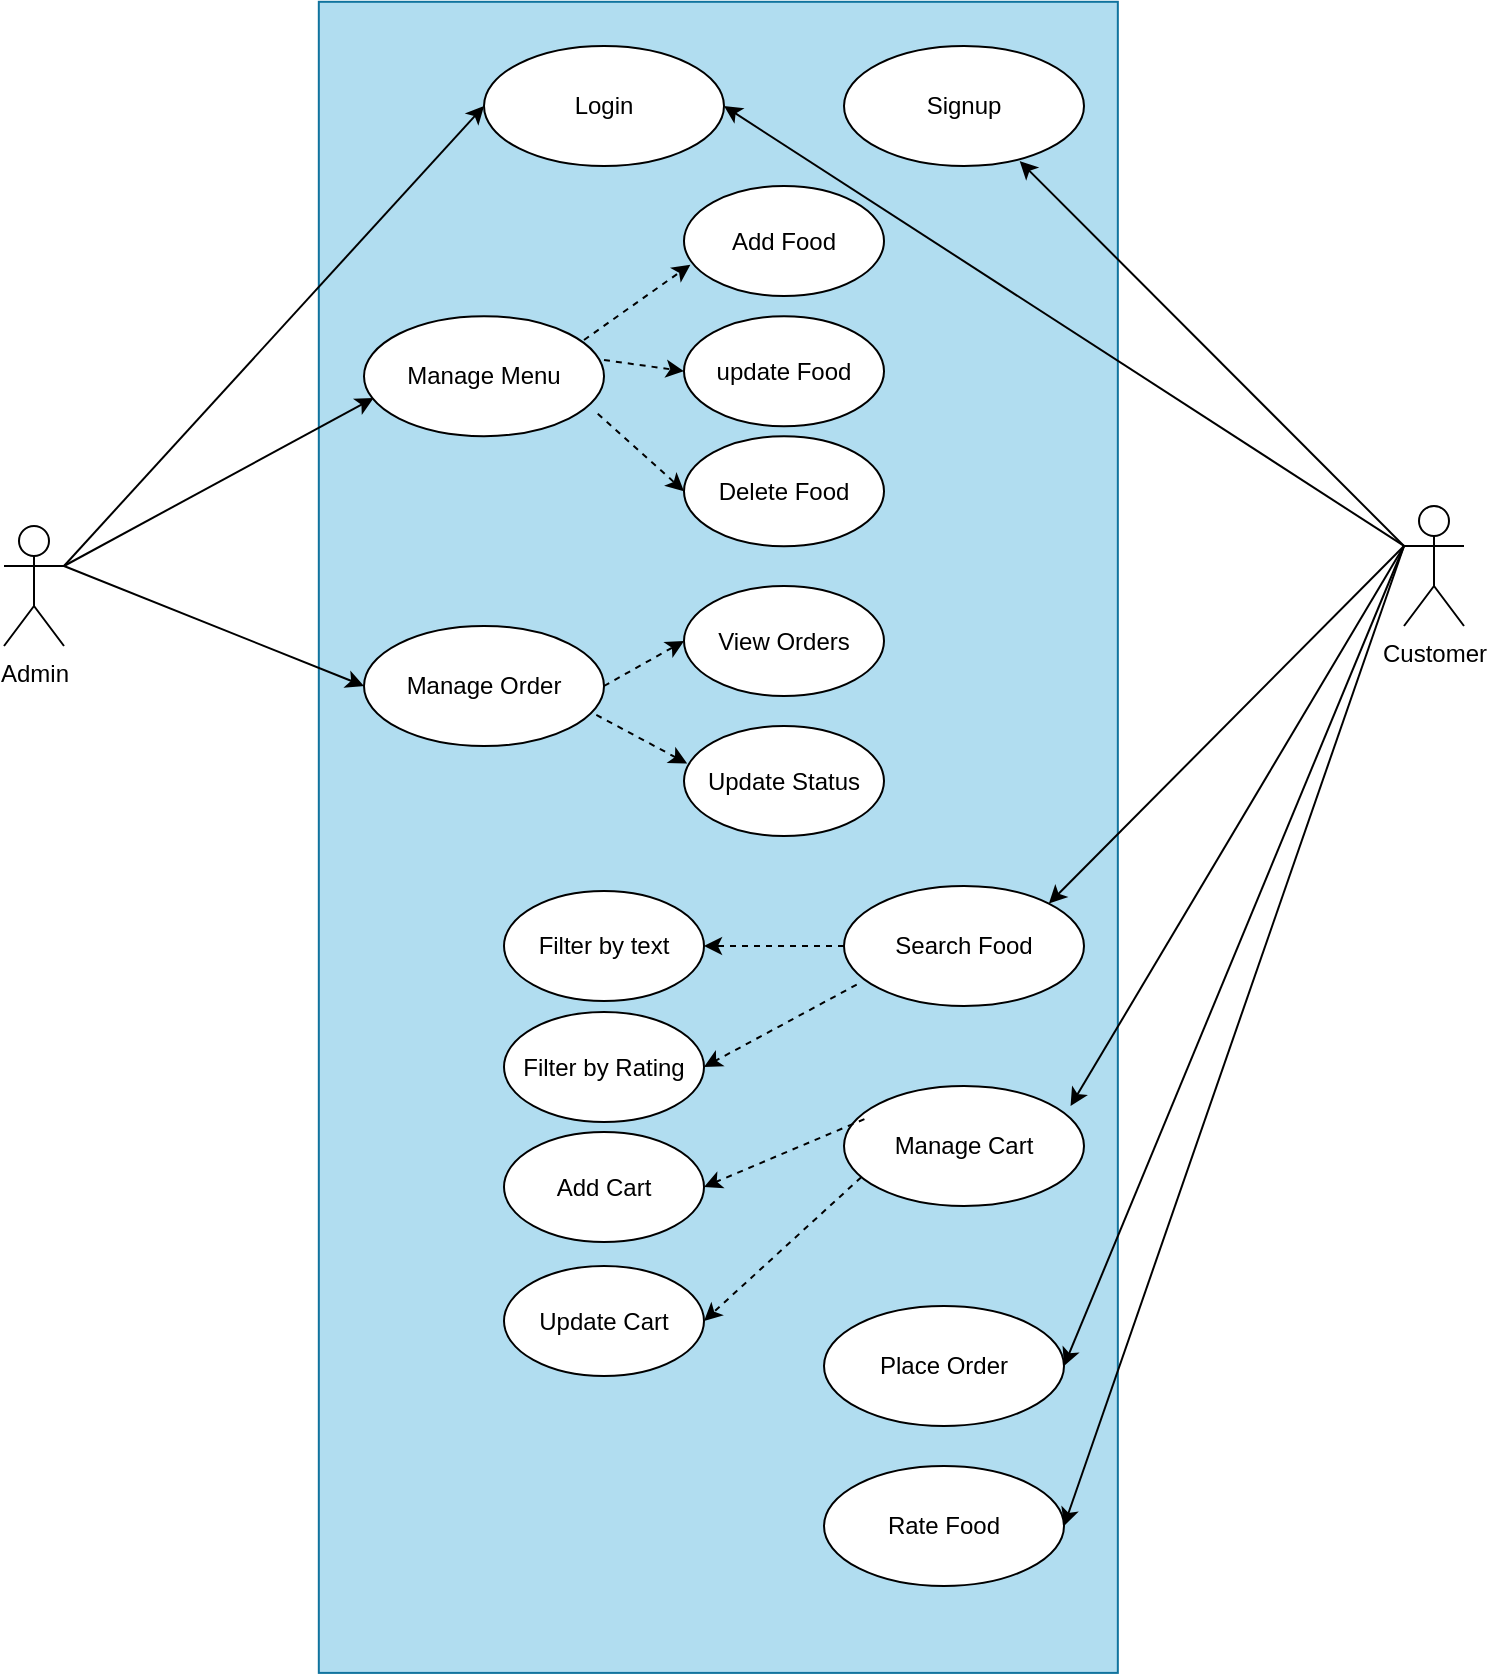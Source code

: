 <mxfile version="21.2.8" type="device">
  <diagram name="Page-1" id="pPOKh-YmzJtPuGADhw55">
    <mxGraphModel dx="918" dy="604" grid="1" gridSize="10" guides="1" tooltips="1" connect="1" arrows="1" fold="1" page="1" pageScale="1" pageWidth="850" pageHeight="1100" math="0" shadow="0">
      <root>
        <mxCell id="0" />
        <mxCell id="1" parent="0" />
        <mxCell id="N4rjfB7TxiQELWGpWiUa-11" value="" style="rounded=0;whiteSpace=wrap;html=1;rotation=90;fillColor=#b1ddf0;strokeColor=#10739e;" parent="1" vertex="1">
          <mxGeometry x="-20.61" y="235.92" width="835.55" height="399.51" as="geometry" />
        </mxCell>
        <mxCell id="N4rjfB7TxiQELWGpWiUa-1" value="Admin" style="shape=umlActor;verticalLabelPosition=bottom;verticalAlign=top;html=1;outlineConnect=0;" parent="1" vertex="1">
          <mxGeometry x="40" y="280" width="30" height="60" as="geometry" />
        </mxCell>
        <mxCell id="N4rjfB7TxiQELWGpWiUa-2" value="Customer" style="shape=umlActor;verticalLabelPosition=bottom;verticalAlign=top;html=1;outlineConnect=0;" parent="1" vertex="1">
          <mxGeometry x="740" y="270" width="30" height="60" as="geometry" />
        </mxCell>
        <mxCell id="N4rjfB7TxiQELWGpWiUa-5" value="update Food" style="ellipse;whiteSpace=wrap;html=1;" parent="1" vertex="1">
          <mxGeometry x="380" y="175.08" width="100" height="55" as="geometry" />
        </mxCell>
        <mxCell id="N4rjfB7TxiQELWGpWiUa-6" value="Login" style="ellipse;whiteSpace=wrap;html=1;" parent="1" vertex="1">
          <mxGeometry x="280" y="40" width="120" height="60" as="geometry" />
        </mxCell>
        <mxCell id="N4rjfB7TxiQELWGpWiUa-8" value="Manage Menu" style="ellipse;whiteSpace=wrap;html=1;" parent="1" vertex="1">
          <mxGeometry x="220" y="175.08" width="120" height="60" as="geometry" />
        </mxCell>
        <mxCell id="N4rjfB7TxiQELWGpWiUa-12" value="Add Food" style="ellipse;whiteSpace=wrap;html=1;" parent="1" vertex="1">
          <mxGeometry x="380" y="110" width="100" height="55" as="geometry" />
        </mxCell>
        <mxCell id="N4rjfB7TxiQELWGpWiUa-13" value="Manage Order" style="ellipse;whiteSpace=wrap;html=1;" parent="1" vertex="1">
          <mxGeometry x="220.0" y="330" width="120" height="60" as="geometry" />
        </mxCell>
        <mxCell id="N4rjfB7TxiQELWGpWiUa-14" value="" style="endArrow=classic;html=1;rounded=0;exitX=1;exitY=0.333;exitDx=0;exitDy=0;exitPerimeter=0;entryX=0;entryY=0.5;entryDx=0;entryDy=0;" parent="1" source="N4rjfB7TxiQELWGpWiUa-1" target="N4rjfB7TxiQELWGpWiUa-6" edge="1">
          <mxGeometry width="50" height="50" relative="1" as="geometry">
            <mxPoint x="70" y="290" as="sourcePoint" />
            <mxPoint x="190" y="90" as="targetPoint" />
          </mxGeometry>
        </mxCell>
        <mxCell id="N4rjfB7TxiQELWGpWiUa-17" value="" style="endArrow=classic;html=1;rounded=0;entryX=1;entryY=0.5;entryDx=0;entryDy=0;exitX=0;exitY=0.333;exitDx=0;exitDy=0;exitPerimeter=0;" parent="1" source="N4rjfB7TxiQELWGpWiUa-2" target="N4rjfB7TxiQELWGpWiUa-6" edge="1">
          <mxGeometry width="50" height="50" relative="1" as="geometry">
            <mxPoint x="600" y="190" as="sourcePoint" />
            <mxPoint x="650" y="140" as="targetPoint" />
          </mxGeometry>
        </mxCell>
        <mxCell id="N4rjfB7TxiQELWGpWiUa-26" value="Search Food" style="ellipse;whiteSpace=wrap;html=1;" parent="1" vertex="1">
          <mxGeometry x="460" y="460" width="120" height="60" as="geometry" />
        </mxCell>
        <mxCell id="N4rjfB7TxiQELWGpWiUa-30" value="Manage Cart" style="ellipse;whiteSpace=wrap;html=1;" parent="1" vertex="1">
          <mxGeometry x="460" y="560" width="120" height="60" as="geometry" />
        </mxCell>
        <mxCell id="N4rjfB7TxiQELWGpWiUa-33" value="Delete Food" style="ellipse;whiteSpace=wrap;html=1;" parent="1" vertex="1">
          <mxGeometry x="380" y="235.08" width="100" height="55" as="geometry" />
        </mxCell>
        <mxCell id="N4rjfB7TxiQELWGpWiUa-34" value="View Orders" style="ellipse;whiteSpace=wrap;html=1;" parent="1" vertex="1">
          <mxGeometry x="380" y="310" width="100" height="55" as="geometry" />
        </mxCell>
        <mxCell id="N4rjfB7TxiQELWGpWiUa-35" value="Update Status" style="ellipse;whiteSpace=wrap;html=1;" parent="1" vertex="1">
          <mxGeometry x="380" y="380" width="100" height="55" as="geometry" />
        </mxCell>
        <mxCell id="N4rjfB7TxiQELWGpWiUa-36" value="Filter by text" style="ellipse;whiteSpace=wrap;html=1;" parent="1" vertex="1">
          <mxGeometry x="290" y="462.5" width="100" height="55" as="geometry" />
        </mxCell>
        <mxCell id="N4rjfB7TxiQELWGpWiUa-37" value="Filter by Rating" style="ellipse;whiteSpace=wrap;html=1;" parent="1" vertex="1">
          <mxGeometry x="290" y="523" width="100" height="55" as="geometry" />
        </mxCell>
        <mxCell id="N4rjfB7TxiQELWGpWiUa-38" value="Add Cart" style="ellipse;whiteSpace=wrap;html=1;" parent="1" vertex="1">
          <mxGeometry x="290" y="583" width="100" height="55" as="geometry" />
        </mxCell>
        <mxCell id="N4rjfB7TxiQELWGpWiUa-39" value="Update Cart" style="ellipse;whiteSpace=wrap;html=1;" parent="1" vertex="1">
          <mxGeometry x="290" y="650" width="100" height="55" as="geometry" />
        </mxCell>
        <mxCell id="N4rjfB7TxiQELWGpWiUa-40" value="Place Order" style="ellipse;whiteSpace=wrap;html=1;" parent="1" vertex="1">
          <mxGeometry x="450" y="670" width="120" height="60" as="geometry" />
        </mxCell>
        <mxCell id="N4rjfB7TxiQELWGpWiUa-41" value="Rate Food" style="ellipse;whiteSpace=wrap;html=1;" parent="1" vertex="1">
          <mxGeometry x="450" y="750" width="120" height="60" as="geometry" />
        </mxCell>
        <mxCell id="N4rjfB7TxiQELWGpWiUa-43" value="" style="endArrow=classic;html=1;rounded=0;entryX=1;entryY=0;entryDx=0;entryDy=0;exitX=0;exitY=0.333;exitDx=0;exitDy=0;exitPerimeter=0;" parent="1" source="N4rjfB7TxiQELWGpWiUa-2" target="N4rjfB7TxiQELWGpWiUa-26" edge="1">
          <mxGeometry width="50" height="50" relative="1" as="geometry">
            <mxPoint x="750" y="300" as="sourcePoint" />
            <mxPoint x="440" y="80" as="targetPoint" />
          </mxGeometry>
        </mxCell>
        <mxCell id="N4rjfB7TxiQELWGpWiUa-44" value="" style="endArrow=classic;html=1;rounded=0;entryX=0.944;entryY=0.167;entryDx=0;entryDy=0;exitX=0;exitY=0.333;exitDx=0;exitDy=0;exitPerimeter=0;entryPerimeter=0;" parent="1" source="N4rjfB7TxiQELWGpWiUa-2" target="N4rjfB7TxiQELWGpWiUa-30" edge="1">
          <mxGeometry width="50" height="50" relative="1" as="geometry">
            <mxPoint x="760" y="310" as="sourcePoint" />
            <mxPoint x="573" y="479" as="targetPoint" />
          </mxGeometry>
        </mxCell>
        <mxCell id="N4rjfB7TxiQELWGpWiUa-45" value="" style="endArrow=classic;html=1;rounded=0;entryX=1;entryY=0.5;entryDx=0;entryDy=0;" parent="1" target="N4rjfB7TxiQELWGpWiUa-40" edge="1">
          <mxGeometry width="50" height="50" relative="1" as="geometry">
            <mxPoint x="740" y="290" as="sourcePoint" />
            <mxPoint x="580" y="630" as="targetPoint" />
          </mxGeometry>
        </mxCell>
        <mxCell id="N4rjfB7TxiQELWGpWiUa-46" value="" style="endArrow=classic;html=1;rounded=0;entryX=1;entryY=0.5;entryDx=0;entryDy=0;" parent="1" target="N4rjfB7TxiQELWGpWiUa-41" edge="1">
          <mxGeometry width="50" height="50" relative="1" as="geometry">
            <mxPoint x="740" y="290" as="sourcePoint" />
            <mxPoint x="590" y="640" as="targetPoint" />
          </mxGeometry>
        </mxCell>
        <mxCell id="N4rjfB7TxiQELWGpWiUa-47" value="" style="endArrow=classic;html=1;rounded=0;exitX=1;exitY=0.333;exitDx=0;exitDy=0;exitPerimeter=0;entryX=0;entryY=0.5;entryDx=0;entryDy=0;" parent="1" source="N4rjfB7TxiQELWGpWiUa-1" target="N4rjfB7TxiQELWGpWiUa-13" edge="1">
          <mxGeometry width="50" height="50" relative="1" as="geometry">
            <mxPoint x="80" y="310" as="sourcePoint" />
            <mxPoint x="320" y="80" as="targetPoint" />
          </mxGeometry>
        </mxCell>
        <mxCell id="N4rjfB7TxiQELWGpWiUa-48" value="" style="html=1;labelBackgroundColor=#ffffff;startArrow=none;startFill=0;startSize=6;endArrow=classic;endFill=1;endSize=6;jettySize=auto;orthogonalLoop=1;strokeWidth=1;dashed=1;fontSize=14;rounded=0;exitX=0.968;exitY=0.741;exitDx=0;exitDy=0;exitPerimeter=0;entryX=0.016;entryY=0.341;entryDx=0;entryDy=0;entryPerimeter=0;" parent="1" source="N4rjfB7TxiQELWGpWiUa-13" target="N4rjfB7TxiQELWGpWiUa-35" edge="1">
          <mxGeometry width="60" height="60" relative="1" as="geometry">
            <mxPoint x="370" y="460" as="sourcePoint" />
            <mxPoint x="430" y="400" as="targetPoint" />
          </mxGeometry>
        </mxCell>
        <mxCell id="N4rjfB7TxiQELWGpWiUa-49" value="" style="html=1;labelBackgroundColor=#ffffff;startArrow=none;startFill=0;startSize=6;endArrow=classic;endFill=1;endSize=6;jettySize=auto;orthogonalLoop=1;strokeWidth=1;dashed=1;fontSize=14;rounded=0;exitX=1;exitY=0.5;exitDx=0;exitDy=0;entryX=0;entryY=0.5;entryDx=0;entryDy=0;" parent="1" source="N4rjfB7TxiQELWGpWiUa-13" target="N4rjfB7TxiQELWGpWiUa-34" edge="1">
          <mxGeometry width="60" height="60" relative="1" as="geometry">
            <mxPoint x="346" y="384" as="sourcePoint" />
            <mxPoint x="392" y="409" as="targetPoint" />
          </mxGeometry>
        </mxCell>
        <mxCell id="N4rjfB7TxiQELWGpWiUa-50" value="" style="html=1;labelBackgroundColor=#ffffff;startArrow=none;startFill=0;startSize=6;endArrow=classic;endFill=1;endSize=6;jettySize=auto;orthogonalLoop=1;strokeWidth=1;dashed=1;fontSize=14;rounded=0;exitX=1;exitY=0.5;exitDx=0;exitDy=0;entryX=0.032;entryY=0.715;entryDx=0;entryDy=0;entryPerimeter=0;" parent="1" target="N4rjfB7TxiQELWGpWiUa-12" edge="1">
          <mxGeometry width="60" height="60" relative="1" as="geometry">
            <mxPoint x="330" y="187" as="sourcePoint" />
            <mxPoint x="370" y="165" as="targetPoint" />
          </mxGeometry>
        </mxCell>
        <mxCell id="N4rjfB7TxiQELWGpWiUa-52" value="" style="html=1;labelBackgroundColor=#ffffff;startArrow=none;startFill=0;startSize=6;endArrow=classic;endFill=1;endSize=6;jettySize=auto;orthogonalLoop=1;strokeWidth=1;dashed=1;fontSize=14;rounded=0;exitX=1;exitY=0.5;exitDx=0;exitDy=0;entryX=0;entryY=0.5;entryDx=0;entryDy=0;" parent="1" target="N4rjfB7TxiQELWGpWiUa-5" edge="1">
          <mxGeometry width="60" height="60" relative="1" as="geometry">
            <mxPoint x="340" y="197" as="sourcePoint" />
            <mxPoint x="393" y="159" as="targetPoint" />
          </mxGeometry>
        </mxCell>
        <mxCell id="N4rjfB7TxiQELWGpWiUa-53" value="" style="html=1;labelBackgroundColor=#ffffff;startArrow=none;startFill=0;startSize=6;endArrow=classic;endFill=1;endSize=6;jettySize=auto;orthogonalLoop=1;strokeWidth=1;dashed=1;fontSize=14;rounded=0;exitX=0.974;exitY=0.813;exitDx=0;exitDy=0;entryX=0;entryY=0.5;entryDx=0;entryDy=0;exitPerimeter=0;" parent="1" source="N4rjfB7TxiQELWGpWiUa-8" target="N4rjfB7TxiQELWGpWiUa-33" edge="1">
          <mxGeometry width="60" height="60" relative="1" as="geometry">
            <mxPoint x="350" y="207" as="sourcePoint" />
            <mxPoint x="403" y="169" as="targetPoint" />
          </mxGeometry>
        </mxCell>
        <mxCell id="N4rjfB7TxiQELWGpWiUa-54" value="" style="html=1;labelBackgroundColor=#ffffff;startArrow=none;startFill=0;startSize=6;endArrow=classic;endFill=1;endSize=6;jettySize=auto;orthogonalLoop=1;strokeWidth=1;dashed=1;fontSize=14;rounded=0;exitX=0;exitY=0.5;exitDx=0;exitDy=0;entryX=1;entryY=0.5;entryDx=0;entryDy=0;" parent="1" source="N4rjfB7TxiQELWGpWiUa-26" target="N4rjfB7TxiQELWGpWiUa-36" edge="1">
          <mxGeometry width="60" height="60" relative="1" as="geometry">
            <mxPoint x="346" y="384" as="sourcePoint" />
            <mxPoint x="392" y="409" as="targetPoint" />
          </mxGeometry>
        </mxCell>
        <mxCell id="N4rjfB7TxiQELWGpWiUa-55" value="" style="html=1;labelBackgroundColor=#ffffff;startArrow=none;startFill=0;startSize=6;endArrow=classic;endFill=1;endSize=6;jettySize=auto;orthogonalLoop=1;strokeWidth=1;dashed=1;fontSize=14;rounded=0;exitX=0.053;exitY=0.822;exitDx=0;exitDy=0;entryX=1;entryY=0.5;entryDx=0;entryDy=0;exitPerimeter=0;" parent="1" source="N4rjfB7TxiQELWGpWiUa-26" target="N4rjfB7TxiQELWGpWiUa-37" edge="1">
          <mxGeometry width="60" height="60" relative="1" as="geometry">
            <mxPoint x="470" y="500" as="sourcePoint" />
            <mxPoint x="400" y="500" as="targetPoint" />
          </mxGeometry>
        </mxCell>
        <mxCell id="N4rjfB7TxiQELWGpWiUa-56" value="" style="html=1;labelBackgroundColor=#ffffff;startArrow=none;startFill=0;startSize=6;endArrow=classic;endFill=1;endSize=6;jettySize=auto;orthogonalLoop=1;strokeWidth=1;dashed=1;fontSize=14;rounded=0;exitX=0.085;exitY=0.276;exitDx=0;exitDy=0;entryX=1;entryY=0.5;entryDx=0;entryDy=0;exitPerimeter=0;" parent="1" source="N4rjfB7TxiQELWGpWiUa-30" target="N4rjfB7TxiQELWGpWiUa-38" edge="1">
          <mxGeometry width="60" height="60" relative="1" as="geometry">
            <mxPoint x="480" y="510" as="sourcePoint" />
            <mxPoint x="400" y="561" as="targetPoint" />
          </mxGeometry>
        </mxCell>
        <mxCell id="N4rjfB7TxiQELWGpWiUa-57" value="" style="html=1;labelBackgroundColor=#ffffff;startArrow=none;startFill=0;startSize=6;endArrow=classic;endFill=1;endSize=6;jettySize=auto;orthogonalLoop=1;strokeWidth=1;dashed=1;fontSize=14;rounded=0;exitX=0.072;exitY=0.76;exitDx=0;exitDy=0;entryX=1;entryY=0.5;entryDx=0;entryDy=0;exitPerimeter=0;" parent="1" source="N4rjfB7TxiQELWGpWiUa-30" target="N4rjfB7TxiQELWGpWiUa-39" edge="1">
          <mxGeometry width="60" height="60" relative="1" as="geometry">
            <mxPoint x="480" y="617" as="sourcePoint" />
            <mxPoint x="400" y="621" as="targetPoint" />
          </mxGeometry>
        </mxCell>
        <mxCell id="N4rjfB7TxiQELWGpWiUa-58" value="" style="endArrow=classic;html=1;rounded=0;entryX=0.04;entryY=0.682;entryDx=0;entryDy=0;entryPerimeter=0;" parent="1" target="N4rjfB7TxiQELWGpWiUa-8" edge="1">
          <mxGeometry width="50" height="50" relative="1" as="geometry">
            <mxPoint x="70" y="300" as="sourcePoint" />
            <mxPoint x="230" y="370" as="targetPoint" />
          </mxGeometry>
        </mxCell>
        <mxCell id="N4rjfB7TxiQELWGpWiUa-59" value="Signup" style="ellipse;whiteSpace=wrap;html=1;" parent="1" vertex="1">
          <mxGeometry x="460" y="40" width="120" height="60" as="geometry" />
        </mxCell>
        <mxCell id="N4rjfB7TxiQELWGpWiUa-60" value="" style="endArrow=classic;html=1;rounded=0;entryX=0.732;entryY=0.959;entryDx=0;entryDy=0;exitX=0;exitY=0.333;exitDx=0;exitDy=0;exitPerimeter=0;entryPerimeter=0;" parent="1" source="N4rjfB7TxiQELWGpWiUa-2" target="N4rjfB7TxiQELWGpWiUa-59" edge="1">
          <mxGeometry width="50" height="50" relative="1" as="geometry">
            <mxPoint x="750" y="300" as="sourcePoint" />
            <mxPoint x="410" y="80" as="targetPoint" />
          </mxGeometry>
        </mxCell>
      </root>
    </mxGraphModel>
  </diagram>
</mxfile>
